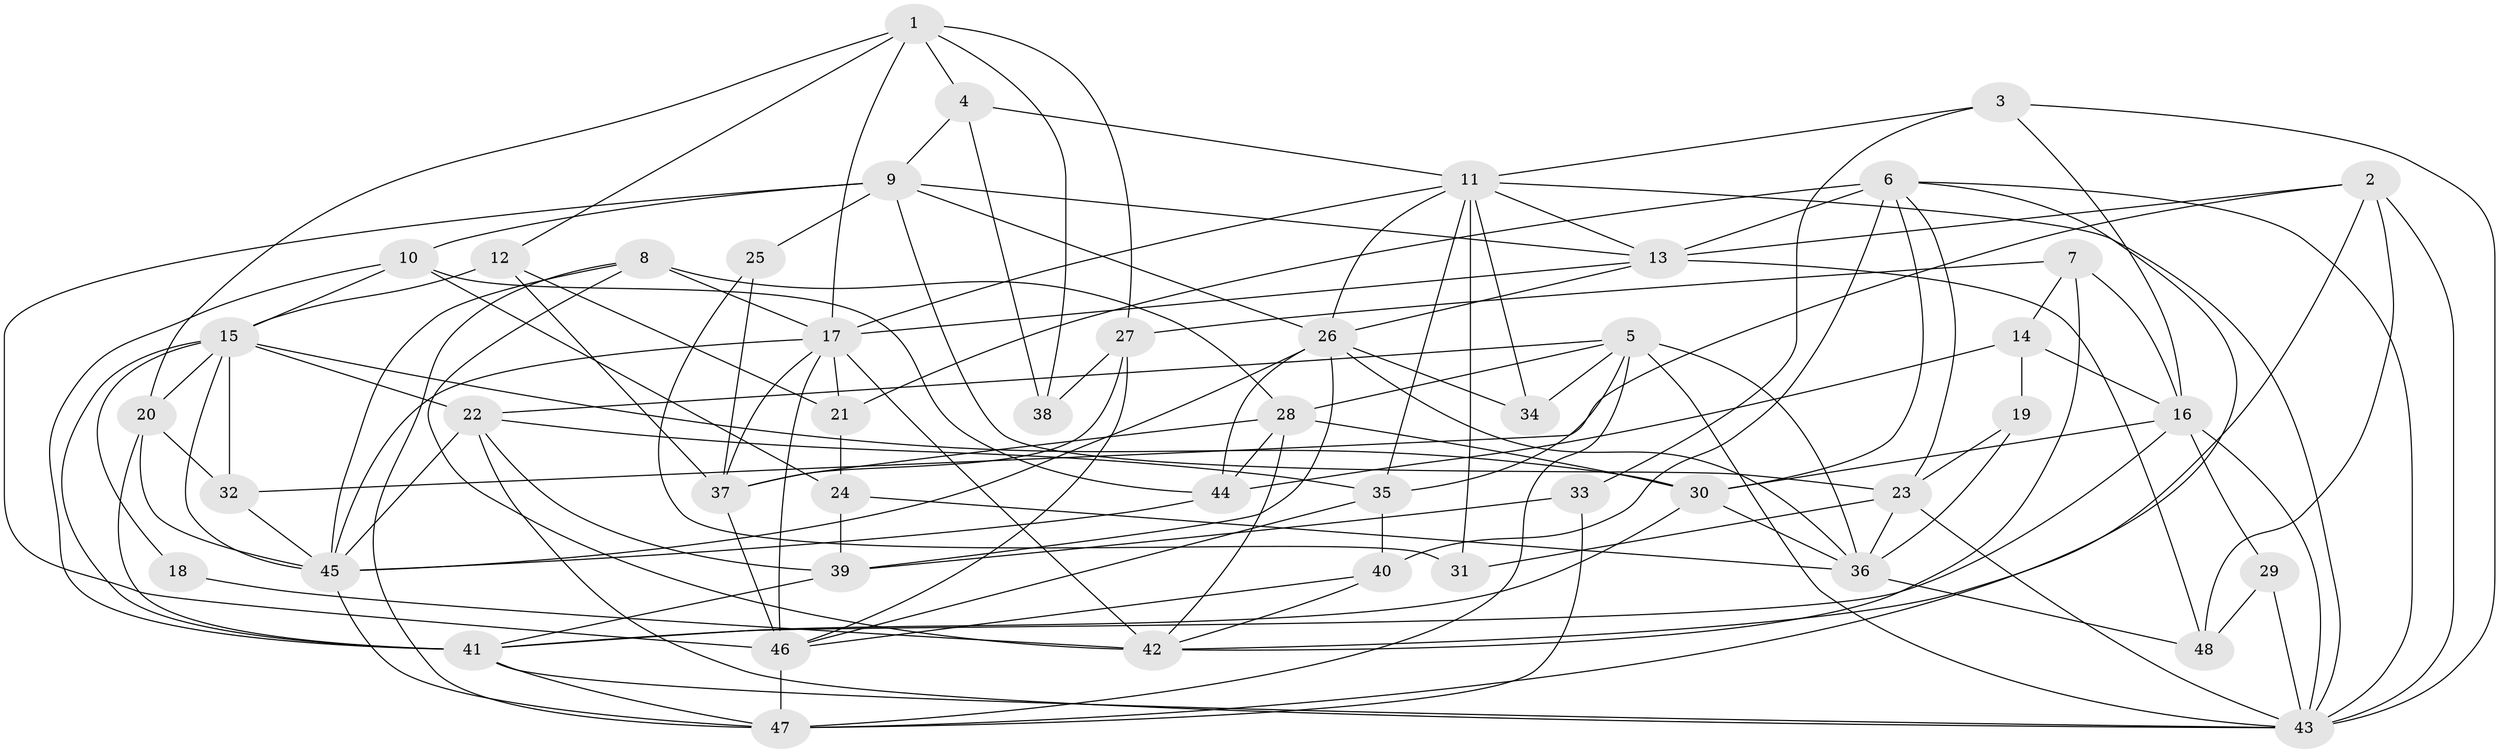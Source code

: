 // original degree distribution, {2: 0.1875, 4: 0.19791666666666666, 3: 0.22916666666666666, 6: 0.10416666666666667, 5: 0.22916666666666666, 7: 0.041666666666666664, 8: 0.010416666666666666}
// Generated by graph-tools (version 1.1) at 2025/02/03/09/25 03:02:00]
// undirected, 48 vertices, 132 edges
graph export_dot {
graph [start="1"]
  node [color=gray90,style=filled];
  1;
  2;
  3;
  4;
  5;
  6;
  7;
  8;
  9;
  10;
  11;
  12;
  13;
  14;
  15;
  16;
  17;
  18;
  19;
  20;
  21;
  22;
  23;
  24;
  25;
  26;
  27;
  28;
  29;
  30;
  31;
  32;
  33;
  34;
  35;
  36;
  37;
  38;
  39;
  40;
  41;
  42;
  43;
  44;
  45;
  46;
  47;
  48;
  1 -- 4 [weight=1.0];
  1 -- 12 [weight=1.0];
  1 -- 17 [weight=1.0];
  1 -- 20 [weight=1.0];
  1 -- 27 [weight=1.0];
  1 -- 38 [weight=1.0];
  2 -- 13 [weight=1.0];
  2 -- 32 [weight=1.0];
  2 -- 42 [weight=1.0];
  2 -- 43 [weight=1.0];
  2 -- 48 [weight=1.0];
  3 -- 11 [weight=1.0];
  3 -- 16 [weight=1.0];
  3 -- 33 [weight=1.0];
  3 -- 43 [weight=1.0];
  4 -- 9 [weight=1.0];
  4 -- 11 [weight=1.0];
  4 -- 38 [weight=1.0];
  5 -- 22 [weight=1.0];
  5 -- 28 [weight=1.0];
  5 -- 34 [weight=1.0];
  5 -- 35 [weight=1.0];
  5 -- 36 [weight=1.0];
  5 -- 43 [weight=1.0];
  5 -- 47 [weight=1.0];
  6 -- 13 [weight=2.0];
  6 -- 21 [weight=1.0];
  6 -- 23 [weight=2.0];
  6 -- 30 [weight=1.0];
  6 -- 40 [weight=2.0];
  6 -- 43 [weight=1.0];
  6 -- 47 [weight=1.0];
  7 -- 14 [weight=1.0];
  7 -- 16 [weight=1.0];
  7 -- 27 [weight=1.0];
  7 -- 42 [weight=1.0];
  8 -- 17 [weight=2.0];
  8 -- 28 [weight=1.0];
  8 -- 42 [weight=1.0];
  8 -- 45 [weight=1.0];
  8 -- 47 [weight=1.0];
  9 -- 10 [weight=1.0];
  9 -- 13 [weight=1.0];
  9 -- 23 [weight=1.0];
  9 -- 25 [weight=2.0];
  9 -- 26 [weight=1.0];
  9 -- 46 [weight=2.0];
  10 -- 15 [weight=1.0];
  10 -- 24 [weight=1.0];
  10 -- 41 [weight=1.0];
  10 -- 44 [weight=1.0];
  11 -- 13 [weight=1.0];
  11 -- 17 [weight=1.0];
  11 -- 26 [weight=1.0];
  11 -- 31 [weight=1.0];
  11 -- 34 [weight=1.0];
  11 -- 35 [weight=1.0];
  11 -- 43 [weight=1.0];
  12 -- 15 [weight=1.0];
  12 -- 21 [weight=1.0];
  12 -- 37 [weight=1.0];
  13 -- 17 [weight=1.0];
  13 -- 26 [weight=1.0];
  13 -- 48 [weight=1.0];
  14 -- 16 [weight=1.0];
  14 -- 19 [weight=1.0];
  14 -- 44 [weight=1.0];
  15 -- 18 [weight=1.0];
  15 -- 20 [weight=1.0];
  15 -- 22 [weight=1.0];
  15 -- 30 [weight=1.0];
  15 -- 32 [weight=1.0];
  15 -- 41 [weight=1.0];
  15 -- 45 [weight=1.0];
  16 -- 29 [weight=1.0];
  16 -- 30 [weight=1.0];
  16 -- 41 [weight=1.0];
  16 -- 43 [weight=1.0];
  17 -- 21 [weight=1.0];
  17 -- 37 [weight=1.0];
  17 -- 42 [weight=2.0];
  17 -- 45 [weight=1.0];
  17 -- 46 [weight=1.0];
  18 -- 42 [weight=1.0];
  19 -- 23 [weight=1.0];
  19 -- 36 [weight=1.0];
  20 -- 32 [weight=1.0];
  20 -- 41 [weight=1.0];
  20 -- 45 [weight=1.0];
  21 -- 24 [weight=1.0];
  22 -- 35 [weight=1.0];
  22 -- 39 [weight=1.0];
  22 -- 43 [weight=1.0];
  22 -- 45 [weight=1.0];
  23 -- 31 [weight=1.0];
  23 -- 36 [weight=1.0];
  23 -- 43 [weight=1.0];
  24 -- 36 [weight=1.0];
  24 -- 39 [weight=1.0];
  25 -- 31 [weight=1.0];
  25 -- 37 [weight=1.0];
  26 -- 34 [weight=1.0];
  26 -- 36 [weight=1.0];
  26 -- 39 [weight=1.0];
  26 -- 44 [weight=1.0];
  26 -- 45 [weight=1.0];
  27 -- 37 [weight=1.0];
  27 -- 38 [weight=1.0];
  27 -- 46 [weight=1.0];
  28 -- 30 [weight=1.0];
  28 -- 37 [weight=1.0];
  28 -- 42 [weight=1.0];
  28 -- 44 [weight=1.0];
  29 -- 43 [weight=1.0];
  29 -- 48 [weight=1.0];
  30 -- 36 [weight=2.0];
  30 -- 41 [weight=1.0];
  32 -- 45 [weight=1.0];
  33 -- 39 [weight=1.0];
  33 -- 47 [weight=1.0];
  35 -- 40 [weight=1.0];
  35 -- 46 [weight=1.0];
  36 -- 48 [weight=1.0];
  37 -- 46 [weight=1.0];
  39 -- 41 [weight=1.0];
  40 -- 42 [weight=1.0];
  40 -- 46 [weight=1.0];
  41 -- 43 [weight=1.0];
  41 -- 47 [weight=1.0];
  44 -- 45 [weight=1.0];
  45 -- 47 [weight=1.0];
  46 -- 47 [weight=1.0];
}
